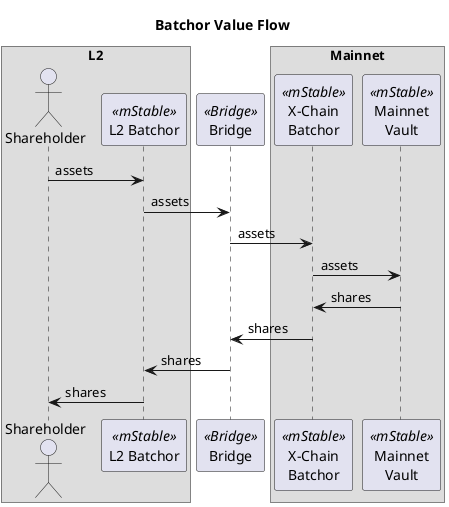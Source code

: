 @startuml

title "Batchor Value Flow"

box L2
actor "Shareholder" as sh
participant "L2 Batchor" as l2b <<mStable>>
end box

participant "Bridge" as bg <<Bridge>>

box Mainnet
participant "X-Chain\nBatchor" as mb <<mStable>>
participant "Mainnet\nVault" as v <<mStable>>
end box


sh -> l2b : assets
l2b -> bg : assets
bg -> mb : assets
mb -> v : assets
v -> mb : shares
mb -> bg : shares
bg -> l2b : shares
l2b -> sh : shares
